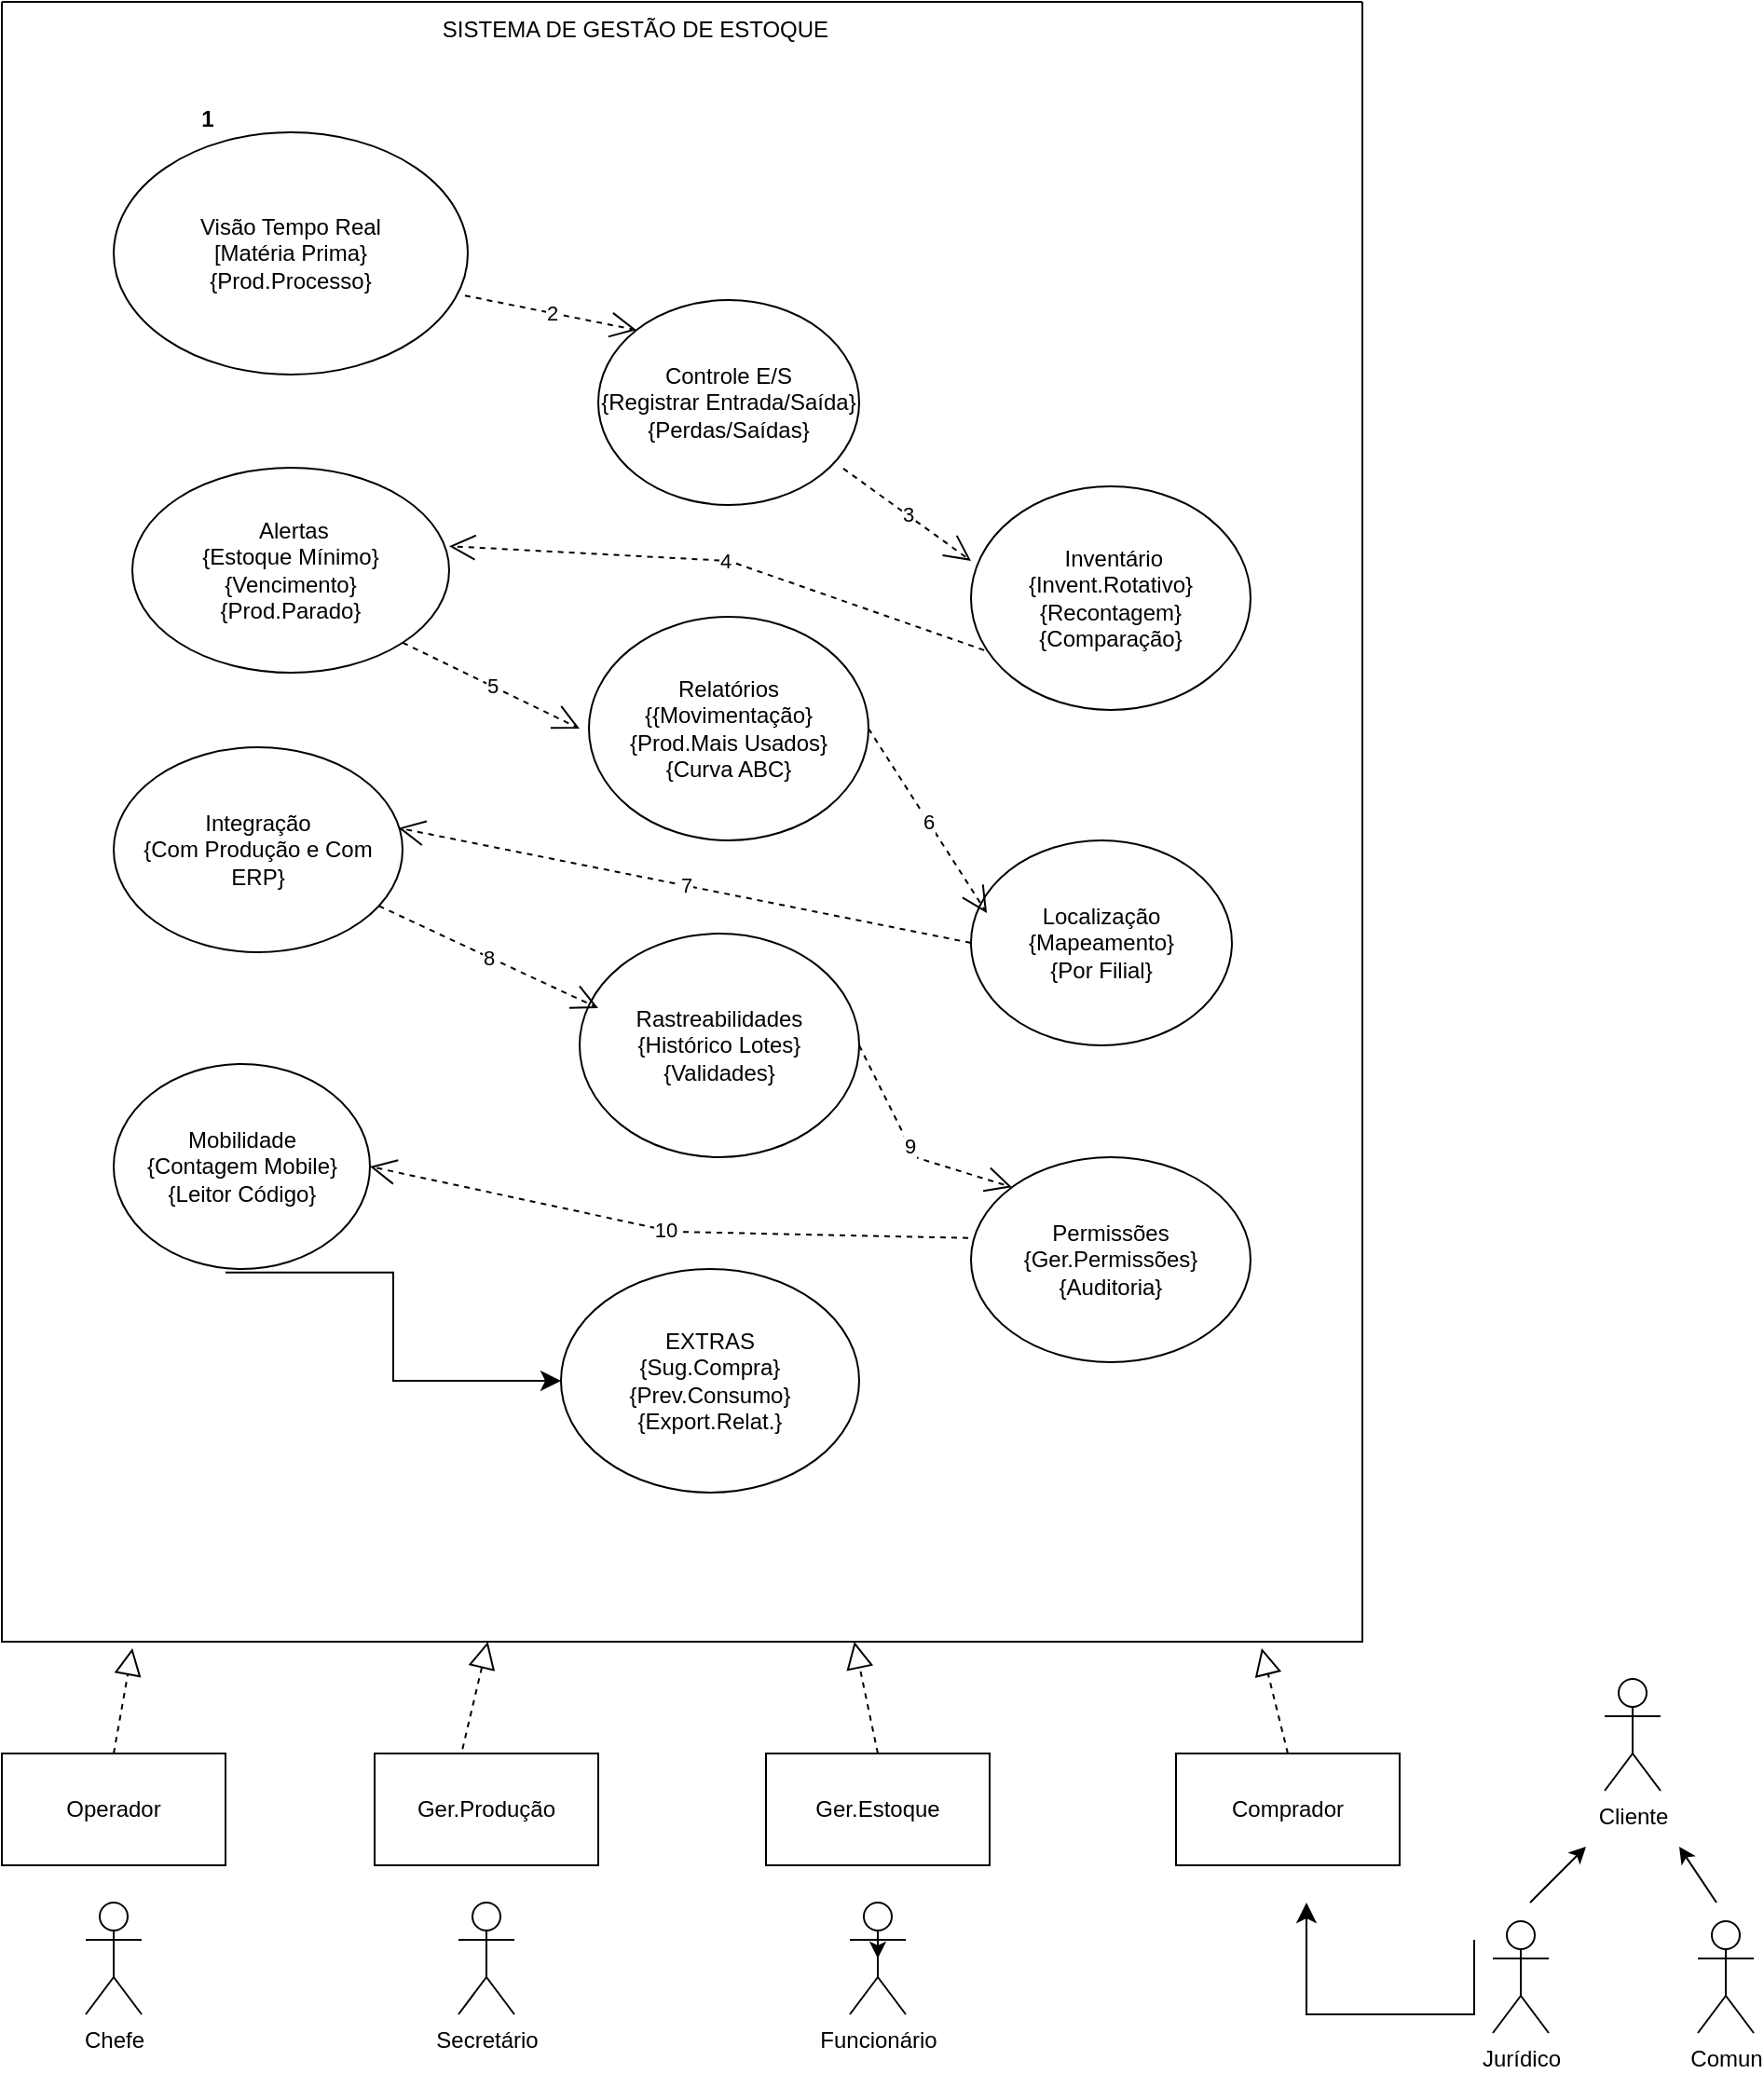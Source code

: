 <mxfile version="26.2.6">
  <diagram id="C5RBs43oDa-KdzZeNtuy" name="Page-1">
    <mxGraphModel dx="1680" dy="924" grid="1" gridSize="10" guides="1" tooltips="1" connect="1" arrows="1" fold="1" page="1" pageScale="1" pageWidth="827" pageHeight="1169" math="0" shadow="0">
      <root>
        <mxCell id="WIyWlLk6GJQsqaUBKTNV-0" />
        <mxCell id="WIyWlLk6GJQsqaUBKTNV-1" parent="WIyWlLk6GJQsqaUBKTNV-0" />
        <mxCell id="YANR_p6s829X-X6N85jq-51" value="" style="swimlane;startSize=0;" vertex="1" parent="WIyWlLk6GJQsqaUBKTNV-1">
          <mxGeometry x="360" width="730" height="880" as="geometry" />
        </mxCell>
        <mxCell id="YANR_p6s829X-X6N85jq-62" value="Visão Tempo Real&lt;div&gt;[Matéria Prima}&lt;/div&gt;&lt;div&gt;{Prod.Processo}&lt;/div&gt;" style="ellipse;whiteSpace=wrap;html=1;" vertex="1" parent="YANR_p6s829X-X6N85jq-51">
          <mxGeometry x="60" y="70" width="190" height="130" as="geometry" />
        </mxCell>
        <mxCell id="YANR_p6s829X-X6N85jq-63" value="SISTEMA DE GESTÃO DE ESTOQUE" style="text;html=1;align=center;verticalAlign=middle;whiteSpace=wrap;rounded=0;" vertex="1" parent="YANR_p6s829X-X6N85jq-51">
          <mxGeometry x="190" width="300" height="30" as="geometry" />
        </mxCell>
        <mxCell id="YANR_p6s829X-X6N85jq-64" value="&amp;nbsp;Alertas&lt;div&gt;{Estoque Mínimo}&lt;/div&gt;&lt;div&gt;{Vencimento}&lt;/div&gt;&lt;div&gt;{Prod.Parado}&lt;/div&gt;" style="ellipse;whiteSpace=wrap;html=1;" vertex="1" parent="YANR_p6s829X-X6N85jq-51">
          <mxGeometry x="70" y="250" width="170" height="110" as="geometry" />
        </mxCell>
        <mxCell id="YANR_p6s829X-X6N85jq-65" value="Controle E/S&lt;div&gt;{Registrar Entrada/Saída}&lt;/div&gt;&lt;div&gt;{Perdas/Saídas}&lt;/div&gt;" style="ellipse;whiteSpace=wrap;html=1;" vertex="1" parent="YANR_p6s829X-X6N85jq-51">
          <mxGeometry x="320" y="160" width="140" height="110" as="geometry" />
        </mxCell>
        <mxCell id="YANR_p6s829X-X6N85jq-66" value="Integração&lt;div&gt;{Com Produção e Com ERP}&lt;/div&gt;" style="ellipse;whiteSpace=wrap;html=1;" vertex="1" parent="YANR_p6s829X-X6N85jq-51">
          <mxGeometry x="60" y="400" width="155" height="110" as="geometry" />
        </mxCell>
        <mxCell id="YANR_p6s829X-X6N85jq-67" value="Mobilidade&lt;div&gt;{Contagem Mobile}&lt;/div&gt;&lt;div&gt;{Leitor Código}&lt;/div&gt;" style="ellipse;whiteSpace=wrap;html=1;" vertex="1" parent="YANR_p6s829X-X6N85jq-51">
          <mxGeometry x="60" y="570" width="137.5" height="110" as="geometry" />
        </mxCell>
        <mxCell id="YANR_p6s829X-X6N85jq-68" value="Relatórios&lt;div&gt;{{Movimentação}&lt;/div&gt;&lt;div&gt;{Prod.Mais Usados}&lt;/div&gt;&lt;div&gt;{Curva ABC}&lt;/div&gt;" style="ellipse;whiteSpace=wrap;html=1;" vertex="1" parent="YANR_p6s829X-X6N85jq-51">
          <mxGeometry x="315" y="330" width="150" height="120" as="geometry" />
        </mxCell>
        <mxCell id="YANR_p6s829X-X6N85jq-69" value="Rastreabilidades&lt;div&gt;{Histórico Lotes}&lt;/div&gt;&lt;div&gt;{Validades}&lt;/div&gt;" style="ellipse;whiteSpace=wrap;html=1;" vertex="1" parent="YANR_p6s829X-X6N85jq-51">
          <mxGeometry x="310" y="500" width="150" height="120" as="geometry" />
        </mxCell>
        <mxCell id="YANR_p6s829X-X6N85jq-70" value="EXTRAS&lt;div&gt;{Sug.Compra}&lt;/div&gt;&lt;div&gt;{Prev.Consumo}&lt;/div&gt;&lt;div&gt;{Export.Relat.}&lt;/div&gt;" style="ellipse;whiteSpace=wrap;html=1;" vertex="1" parent="YANR_p6s829X-X6N85jq-51">
          <mxGeometry x="300" y="680" width="160" height="120" as="geometry" />
        </mxCell>
        <mxCell id="YANR_p6s829X-X6N85jq-71" value="&amp;nbsp;Inventário&lt;div&gt;{Invent.Rotativo}&lt;/div&gt;&lt;div&gt;{Recontagem}&lt;/div&gt;&lt;div&gt;{Comparação}&lt;/div&gt;" style="ellipse;whiteSpace=wrap;html=1;" vertex="1" parent="YANR_p6s829X-X6N85jq-51">
          <mxGeometry x="520" y="260" width="150" height="120" as="geometry" />
        </mxCell>
        <mxCell id="YANR_p6s829X-X6N85jq-72" value="Localização&lt;div&gt;{Mapeamento}&lt;/div&gt;&lt;div&gt;{Por Filial}&lt;/div&gt;" style="ellipse;whiteSpace=wrap;html=1;" vertex="1" parent="YANR_p6s829X-X6N85jq-51">
          <mxGeometry x="520" y="450" width="140" height="110" as="geometry" />
        </mxCell>
        <mxCell id="YANR_p6s829X-X6N85jq-73" value="Permissões&lt;div&gt;{Ger.Permissões}&lt;/div&gt;&lt;div&gt;{Auditoria}&lt;/div&gt;" style="ellipse;whiteSpace=wrap;html=1;" vertex="1" parent="YANR_p6s829X-X6N85jq-51">
          <mxGeometry x="520" y="620" width="150" height="110" as="geometry" />
        </mxCell>
        <mxCell id="YANR_p6s829X-X6N85jq-81" value="2" style="endArrow=open;endSize=12;dashed=1;html=1;rounded=0;entryX=0;entryY=0;entryDx=0;entryDy=0;exitX=0.992;exitY=0.674;exitDx=0;exitDy=0;exitPerimeter=0;" edge="1" parent="YANR_p6s829X-X6N85jq-51" source="YANR_p6s829X-X6N85jq-62" target="YANR_p6s829X-X6N85jq-65">
          <mxGeometry width="160" relative="1" as="geometry">
            <mxPoint x="260" y="100" as="sourcePoint" />
            <mxPoint x="420" y="100" as="targetPoint" />
          </mxGeometry>
        </mxCell>
        <mxCell id="YANR_p6s829X-X6N85jq-82" value="3" style="endArrow=open;endSize=12;dashed=1;html=1;rounded=0;entryX=0;entryY=0.333;entryDx=0;entryDy=0;entryPerimeter=0;exitX=0.939;exitY=0.822;exitDx=0;exitDy=0;exitPerimeter=0;" edge="1" parent="YANR_p6s829X-X6N85jq-51" source="YANR_p6s829X-X6N85jq-65" target="YANR_p6s829X-X6N85jq-71">
          <mxGeometry width="160" relative="1" as="geometry">
            <mxPoint x="490" y="190" as="sourcePoint" />
            <mxPoint x="650" y="190" as="targetPoint" />
          </mxGeometry>
        </mxCell>
        <mxCell id="YANR_p6s829X-X6N85jq-83" value="4" style="endArrow=open;endSize=12;dashed=1;html=1;rounded=0;exitX=0.038;exitY=0.754;exitDx=0;exitDy=0;exitPerimeter=0;entryX=0.992;entryY=0.406;entryDx=0;entryDy=0;entryPerimeter=0;" edge="1" parent="YANR_p6s829X-X6N85jq-51">
          <mxGeometry width="160" relative="1" as="geometry">
            <mxPoint x="527.06" y="347.91" as="sourcePoint" />
            <mxPoint x="240.0" y="292.09" as="targetPoint" />
            <Array as="points">
              <mxPoint x="390" y="300" />
            </Array>
          </mxGeometry>
        </mxCell>
        <mxCell id="YANR_p6s829X-X6N85jq-84" value="1" style="text;align=center;fontStyle=1;verticalAlign=middle;spacingLeft=3;spacingRight=3;strokeColor=none;rotatable=0;points=[[0,0.5],[1,0.5]];portConstraint=eastwest;html=1;" vertex="1" parent="YANR_p6s829X-X6N85jq-51">
          <mxGeometry x="70" y="50" width="80" height="26" as="geometry" />
        </mxCell>
        <mxCell id="YANR_p6s829X-X6N85jq-85" value="5" style="endArrow=open;endSize=12;dashed=1;html=1;rounded=0;exitX=1;exitY=1;exitDx=0;exitDy=0;" edge="1" parent="YANR_p6s829X-X6N85jq-51" source="YANR_p6s829X-X6N85jq-64">
          <mxGeometry width="160" relative="1" as="geometry">
            <mxPoint x="150" y="390" as="sourcePoint" />
            <mxPoint x="310" y="390" as="targetPoint" />
          </mxGeometry>
        </mxCell>
        <mxCell id="YANR_p6s829X-X6N85jq-86" value="6" style="endArrow=open;endSize=12;dashed=1;html=1;rounded=0;exitX=1;exitY=0.5;exitDx=0;exitDy=0;entryX=0.061;entryY=0.355;entryDx=0;entryDy=0;entryPerimeter=0;" edge="1" parent="YANR_p6s829X-X6N85jq-51" source="YANR_p6s829X-X6N85jq-68" target="YANR_p6s829X-X6N85jq-72">
          <mxGeometry width="160" relative="1" as="geometry">
            <mxPoint x="500" y="420" as="sourcePoint" />
            <mxPoint x="660" y="420" as="targetPoint" />
          </mxGeometry>
        </mxCell>
        <mxCell id="YANR_p6s829X-X6N85jq-87" value="7" style="endArrow=open;endSize=12;dashed=1;html=1;rounded=0;entryX=0.986;entryY=0.394;entryDx=0;entryDy=0;entryPerimeter=0;exitX=0;exitY=0.5;exitDx=0;exitDy=0;" edge="1" parent="YANR_p6s829X-X6N85jq-51" source="YANR_p6s829X-X6N85jq-72" target="YANR_p6s829X-X6N85jq-66">
          <mxGeometry width="160" relative="1" as="geometry">
            <mxPoint x="230" y="470" as="sourcePoint" />
            <mxPoint x="390" y="470" as="targetPoint" />
          </mxGeometry>
        </mxCell>
        <mxCell id="YANR_p6s829X-X6N85jq-88" value="8" style="endArrow=open;endSize=12;dashed=1;html=1;rounded=0;" edge="1" parent="YANR_p6s829X-X6N85jq-51" source="YANR_p6s829X-X6N85jq-66">
          <mxGeometry width="160" relative="1" as="geometry">
            <mxPoint x="160" y="540" as="sourcePoint" />
            <mxPoint x="320" y="540" as="targetPoint" />
          </mxGeometry>
        </mxCell>
        <mxCell id="YANR_p6s829X-X6N85jq-94" value="9" style="endArrow=open;endSize=12;dashed=1;html=1;rounded=0;exitX=1;exitY=0.5;exitDx=0;exitDy=0;entryX=0;entryY=0;entryDx=0;entryDy=0;" edge="1" parent="YANR_p6s829X-X6N85jq-51" source="YANR_p6s829X-X6N85jq-69" target="YANR_p6s829X-X6N85jq-73">
          <mxGeometry width="160" relative="1" as="geometry">
            <mxPoint x="480" y="580" as="sourcePoint" />
            <mxPoint x="640" y="580" as="targetPoint" />
            <Array as="points">
              <mxPoint x="490" y="620" />
            </Array>
          </mxGeometry>
        </mxCell>
        <mxCell id="YANR_p6s829X-X6N85jq-95" value="10" style="endArrow=open;endSize=12;dashed=1;html=1;rounded=0;exitX=-0.01;exitY=0.394;exitDx=0;exitDy=0;exitPerimeter=0;entryX=1;entryY=0.5;entryDx=0;entryDy=0;" edge="1" parent="YANR_p6s829X-X6N85jq-51" source="YANR_p6s829X-X6N85jq-73" target="YANR_p6s829X-X6N85jq-67">
          <mxGeometry width="160" relative="1" as="geometry">
            <mxPoint x="80" y="750" as="sourcePoint" />
            <mxPoint x="240" y="750" as="targetPoint" />
            <Array as="points">
              <mxPoint x="360" y="660" />
            </Array>
          </mxGeometry>
        </mxCell>
        <mxCell id="YANR_p6s829X-X6N85jq-97" value="" style="edgeStyle=elbowEdgeStyle;elbow=horizontal;endArrow=classic;html=1;curved=0;rounded=0;endSize=8;startSize=8;exitX=0.436;exitY=1.017;exitDx=0;exitDy=0;exitPerimeter=0;entryX=0;entryY=0.5;entryDx=0;entryDy=0;" edge="1" parent="YANR_p6s829X-X6N85jq-51" source="YANR_p6s829X-X6N85jq-67" target="YANR_p6s829X-X6N85jq-70">
          <mxGeometry width="50" height="50" relative="1" as="geometry">
            <mxPoint x="140" y="800" as="sourcePoint" />
            <mxPoint x="190" y="750" as="targetPoint" />
          </mxGeometry>
        </mxCell>
        <mxCell id="YANR_p6s829X-X6N85jq-52" value="Cliente" style="shape=umlActor;verticalLabelPosition=bottom;verticalAlign=top;html=1;outlineConnect=0;" vertex="1" parent="WIyWlLk6GJQsqaUBKTNV-1">
          <mxGeometry x="1220" y="900" width="30" height="60" as="geometry" />
        </mxCell>
        <mxCell id="YANR_p6s829X-X6N85jq-53" value="Jurídico" style="shape=umlActor;verticalLabelPosition=bottom;verticalAlign=top;html=1;outlineConnect=0;" vertex="1" parent="WIyWlLk6GJQsqaUBKTNV-1">
          <mxGeometry x="1160" y="1030" width="30" height="60" as="geometry" />
        </mxCell>
        <mxCell id="YANR_p6s829X-X6N85jq-54" value="Comun" style="shape=umlActor;verticalLabelPosition=bottom;verticalAlign=top;html=1;outlineConnect=0;" vertex="1" parent="WIyWlLk6GJQsqaUBKTNV-1">
          <mxGeometry x="1270" y="1030" width="30" height="60" as="geometry" />
        </mxCell>
        <mxCell id="YANR_p6s829X-X6N85jq-55" value="Funcionário" style="shape=umlActor;verticalLabelPosition=bottom;verticalAlign=top;html=1;outlineConnect=0;" vertex="1" parent="WIyWlLk6GJQsqaUBKTNV-1">
          <mxGeometry x="815" y="1020" width="30" height="60" as="geometry" />
        </mxCell>
        <mxCell id="YANR_p6s829X-X6N85jq-56" value="Chefe" style="shape=umlActor;verticalLabelPosition=bottom;verticalAlign=top;html=1;outlineConnect=0;" vertex="1" parent="WIyWlLk6GJQsqaUBKTNV-1">
          <mxGeometry x="405" y="1020" width="30" height="60" as="geometry" />
        </mxCell>
        <mxCell id="YANR_p6s829X-X6N85jq-57" value="Secretário" style="shape=umlActor;verticalLabelPosition=bottom;verticalAlign=top;html=1;outlineConnect=0;" vertex="1" parent="WIyWlLk6GJQsqaUBKTNV-1">
          <mxGeometry x="605" y="1020" width="30" height="60" as="geometry" />
        </mxCell>
        <mxCell id="YANR_p6s829X-X6N85jq-58" value="" style="endArrow=classic;html=1;rounded=0;" edge="1" parent="WIyWlLk6GJQsqaUBKTNV-1">
          <mxGeometry width="50" height="50" relative="1" as="geometry">
            <mxPoint x="1180" y="1020" as="sourcePoint" />
            <mxPoint x="1210" y="990" as="targetPoint" />
            <Array as="points">
              <mxPoint x="1190" y="1010" />
            </Array>
          </mxGeometry>
        </mxCell>
        <mxCell id="YANR_p6s829X-X6N85jq-59" value="" style="endArrow=classic;html=1;rounded=0;" edge="1" parent="WIyWlLk6GJQsqaUBKTNV-1">
          <mxGeometry width="50" height="50" relative="1" as="geometry">
            <mxPoint x="1280" y="1020" as="sourcePoint" />
            <mxPoint x="1260" y="990" as="targetPoint" />
          </mxGeometry>
        </mxCell>
        <mxCell id="YANR_p6s829X-X6N85jq-74" value="Operador" style="rounded=0;whiteSpace=wrap;html=1;" vertex="1" parent="WIyWlLk6GJQsqaUBKTNV-1">
          <mxGeometry x="360" y="940" width="120" height="60" as="geometry" />
        </mxCell>
        <mxCell id="YANR_p6s829X-X6N85jq-75" value="Ger.Produção" style="rounded=0;whiteSpace=wrap;html=1;" vertex="1" parent="WIyWlLk6GJQsqaUBKTNV-1">
          <mxGeometry x="560" y="940" width="120" height="60" as="geometry" />
        </mxCell>
        <mxCell id="YANR_p6s829X-X6N85jq-76" value="Ger.Estoque" style="rounded=0;whiteSpace=wrap;html=1;" vertex="1" parent="WIyWlLk6GJQsqaUBKTNV-1">
          <mxGeometry x="770" y="940" width="120" height="60" as="geometry" />
        </mxCell>
        <mxCell id="YANR_p6s829X-X6N85jq-77" value="Comprador" style="rounded=0;whiteSpace=wrap;html=1;" vertex="1" parent="WIyWlLk6GJQsqaUBKTNV-1">
          <mxGeometry x="990" y="940" width="120" height="60" as="geometry" />
        </mxCell>
        <mxCell id="YANR_p6s829X-X6N85jq-89" style="edgeStyle=orthogonalEdgeStyle;rounded=0;orthogonalLoop=1;jettySize=auto;html=1;exitX=0;exitY=0.333;exitDx=0;exitDy=0;exitPerimeter=0;entryX=0.5;entryY=0.5;entryDx=0;entryDy=0;entryPerimeter=0;" edge="1" parent="WIyWlLk6GJQsqaUBKTNV-1" source="YANR_p6s829X-X6N85jq-55" target="YANR_p6s829X-X6N85jq-55">
          <mxGeometry relative="1" as="geometry" />
        </mxCell>
        <mxCell id="YANR_p6s829X-X6N85jq-91" value="" style="endArrow=block;dashed=1;endFill=0;endSize=12;html=1;rounded=0;exitX=0.5;exitY=0;exitDx=0;exitDy=0;entryX=0.096;entryY=1.004;entryDx=0;entryDy=0;entryPerimeter=0;" edge="1" parent="WIyWlLk6GJQsqaUBKTNV-1" source="YANR_p6s829X-X6N85jq-74" target="YANR_p6s829X-X6N85jq-51">
          <mxGeometry width="160" relative="1" as="geometry">
            <mxPoint x="190" y="910" as="sourcePoint" />
            <mxPoint x="350" y="910" as="targetPoint" />
          </mxGeometry>
        </mxCell>
        <mxCell id="YANR_p6s829X-X6N85jq-92" value="" style="endArrow=block;dashed=1;endFill=0;endSize=12;html=1;rounded=0;exitX=0.393;exitY=-0.04;exitDx=0;exitDy=0;exitPerimeter=0;" edge="1" parent="WIyWlLk6GJQsqaUBKTNV-1" source="YANR_p6s829X-X6N85jq-75" target="YANR_p6s829X-X6N85jq-51">
          <mxGeometry width="160" relative="1" as="geometry">
            <mxPoint x="490" y="910" as="sourcePoint" />
            <mxPoint x="650" y="910" as="targetPoint" />
          </mxGeometry>
        </mxCell>
        <mxCell id="YANR_p6s829X-X6N85jq-93" value="" style="endArrow=block;dashed=1;endFill=0;endSize=12;html=1;rounded=0;exitX=0.5;exitY=0;exitDx=0;exitDy=0;" edge="1" parent="WIyWlLk6GJQsqaUBKTNV-1" source="YANR_p6s829X-X6N85jq-76" target="YANR_p6s829X-X6N85jq-51">
          <mxGeometry width="160" relative="1" as="geometry">
            <mxPoint x="700" y="910" as="sourcePoint" />
            <mxPoint x="860" y="910" as="targetPoint" />
          </mxGeometry>
        </mxCell>
        <mxCell id="YANR_p6s829X-X6N85jq-99" value="" style="edgeStyle=elbowEdgeStyle;elbow=vertical;endArrow=classic;html=1;curved=0;rounded=0;endSize=8;startSize=8;" edge="1" parent="WIyWlLk6GJQsqaUBKTNV-1">
          <mxGeometry width="50" height="50" relative="1" as="geometry">
            <mxPoint x="1150" y="1040" as="sourcePoint" />
            <mxPoint x="1060" y="1020" as="targetPoint" />
            <Array as="points">
              <mxPoint x="1100" y="1080" />
            </Array>
          </mxGeometry>
        </mxCell>
        <mxCell id="YANR_p6s829X-X6N85jq-100" value="" style="endArrow=block;dashed=1;endFill=0;endSize=12;html=1;rounded=0;entryX=0.926;entryY=1.004;entryDx=0;entryDy=0;entryPerimeter=0;exitX=0.5;exitY=0;exitDx=0;exitDy=0;" edge="1" parent="WIyWlLk6GJQsqaUBKTNV-1" source="YANR_p6s829X-X6N85jq-77" target="YANR_p6s829X-X6N85jq-51">
          <mxGeometry width="160" relative="1" as="geometry">
            <mxPoint x="1070" y="930" as="sourcePoint" />
            <mxPoint x="1085" y="929.29" as="targetPoint" />
            <Array as="points" />
          </mxGeometry>
        </mxCell>
      </root>
    </mxGraphModel>
  </diagram>
</mxfile>
